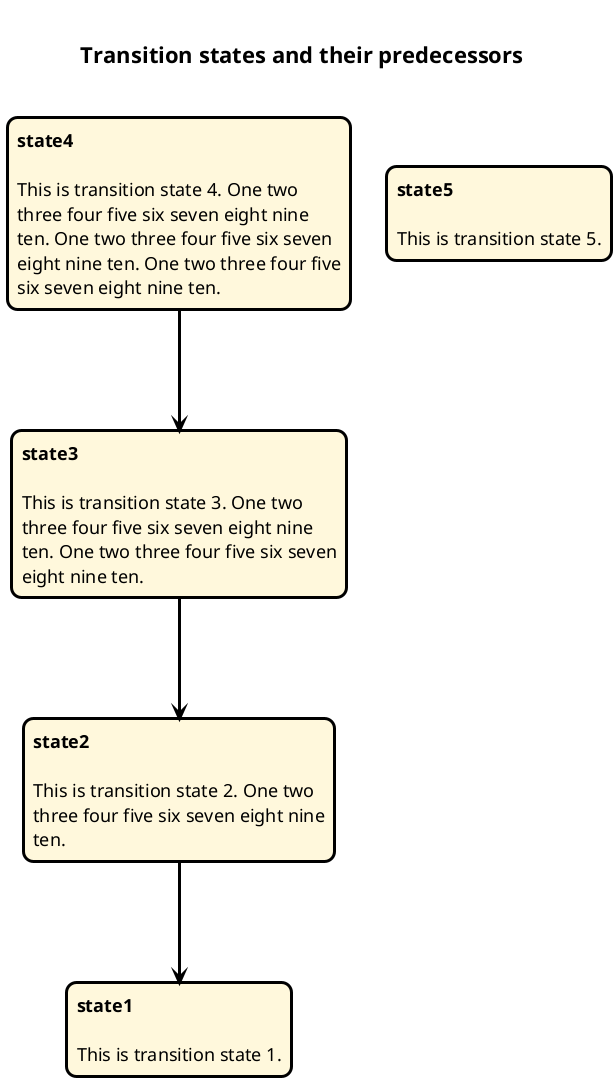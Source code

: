 @startuml transitionstates

top to bottom direction
skinparam shadowing false
skinparam componentStyle uml2
skinparam roundCorner 10

skinparam rectangleRoundCorner 20
skinparam rectangleFontStyle normal
skinparam rectangleFontSize 18
skinparam rectangleBorderColor #black
skinparam rectangleBorderThickness 3
skinparam rectangleBackgroundColor #cornsilk

skinparam arrowColor #black
skinparam arrowFontSize 18
skinparam arrowThickness 3

skinparam titleFontSize 22
skinparam titleFontStyle bold


title \nTransition states and their predecessors\n

rectangle "<b>state1</b>\n\nThis is transition state 1." as state1
rectangle "<b>state2</b>\n\nThis is transition state 2. One two\nthree four five six seven eight nine\nten." as state2
rectangle "<b>state3</b>\n\nThis is transition state 3. One two\nthree four five six seven eight nine\nten. One two three four five six seven\neight nine ten." as state3
rectangle "<b>state4</b>\n\nThis is transition state 4. One two\nthree four five six seven eight nine\nten. One two three four five six seven\neight nine ten. One two three four five\nsix seven eight nine ten." as state4
rectangle "<b>state5</b>\n\nThis is transition state 5." as state5

state2 ---> state1
state3 ---> state2
state4 ---> state3

@enduml
